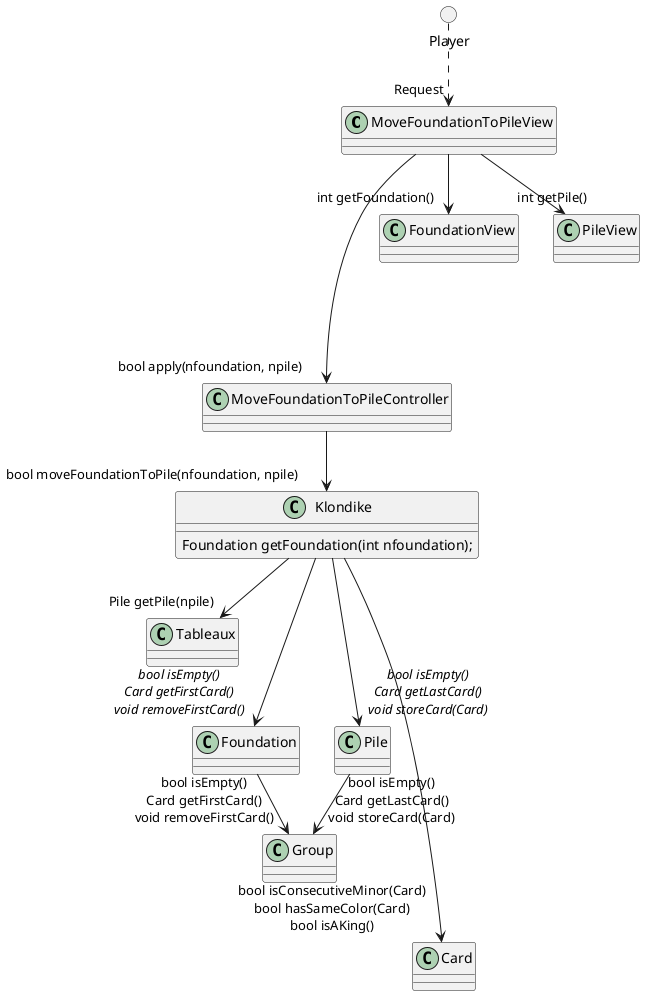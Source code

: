 @startuml
class MoveFoundationToPileView
class MoveFoundationToPileController
class Klondike
circle Player

Player ..> "Request" MoveFoundationToPileView

MoveFoundationToPileView --> "int getFoundation()" FoundationView
MoveFoundationToPileView --> "int getPile()" PileView

MoveFoundationToPileView ----> "bool apply(nfoundation, npile)" MoveFoundationToPileController

MoveFoundationToPileController --> "bool moveFoundationToPile(nfoundation, npile)" Klondike

class Klondike {
   Foundation getFoundation(int nfoundation);
}

Klondike --> "Pile getPile(npile)" Tableaux

Klondike ---> "//bool isEmpty()//\n//Card getFirstCard()//\n//void removeFirstCard()//" Foundation
Klondike ---> "//bool isEmpty()//\n//Card getLastCard()//\n//void storeCard(Card)//" Pile

Foundation --> "bool isEmpty()\nCard getFirstCard()\nvoid removeFirstCard()" Group
Pile  --> "bool isEmpty()\nCard getLastCard()\nvoid storeCard(Card)" Group

Klondike -----> "bool isConsecutiveMinor(Card)\nbool hasSameColor(Card)\nbool isAKing()" Card

@enduml